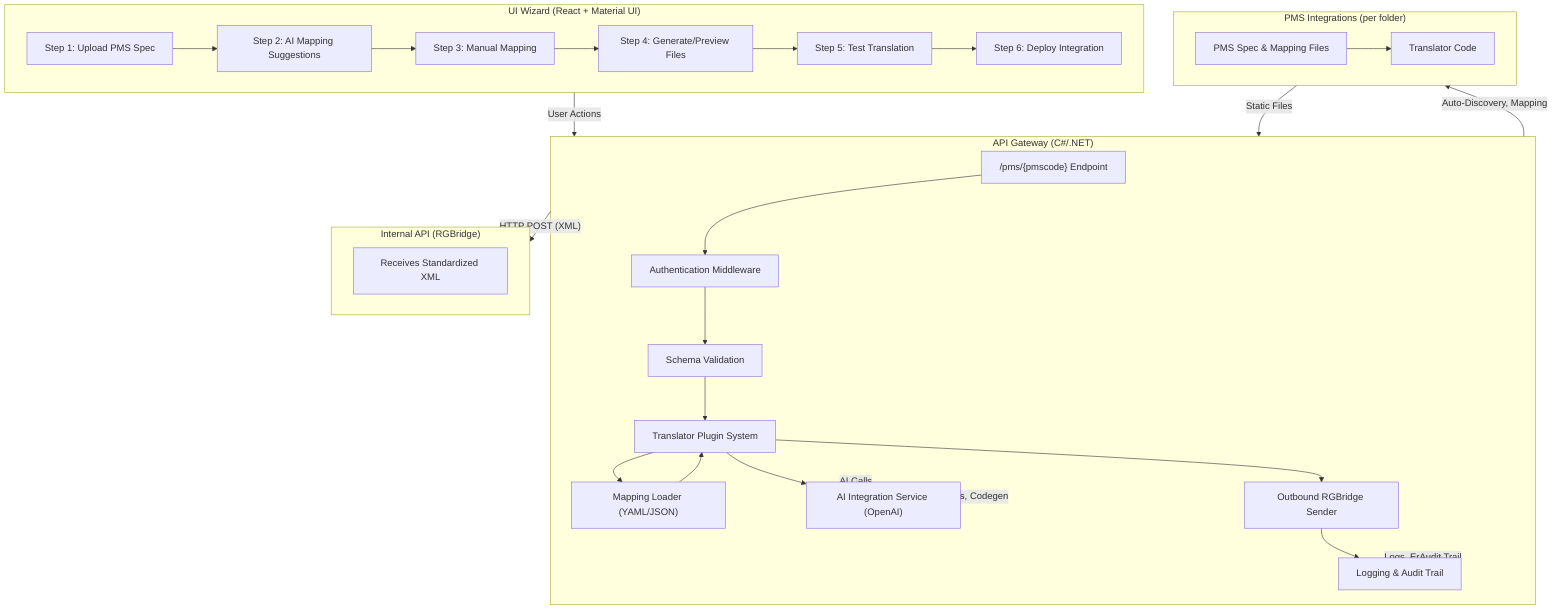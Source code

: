 flowchart TD
  subgraph UI["UI Wizard (React + Material UI)"]
    A1["Step 1: Upload PMS Spec"]
    A2["Step 2: AI Mapping Suggestions"]
    A3["Step 3: Manual Mapping"]
    A4["Step 4: Generate/Preview Files"]
    A5["Step 5: Test Translation"]
    A6["Step 6: Deploy Integration"]
    A1 --> A2 --> A3 --> A4 --> A5 --> A6
  end

  subgraph API["API Gateway (C#/.NET)"]
    B1["/pms/{pmscode} Endpoint"]
    B2["Authentication Middleware"]
    B3["Schema Validation"]
    B4["Translator Plugin System"]
    B5["Mapping Loader (YAML/JSON)"]
    B6["AI Integration Service (OpenAI)"]
    B7["Outbound RGBridge Sender"]
    B8["Logging & Audit Trail"]
    B1 --> B2 --> B3 --> B4 --> B5
    B4 --> B6
    B5 --> B4
    B4 --> B7
    B7 --> B8
  end

  subgraph PMS["PMS Integrations (per folder)"]
    C1["PMS Spec & Mapping Files"]
    C2["Translator Code"]
    C1 --> C2
  end

  subgraph RGBridge["Internal API (RGBridge)"]
    D1["Receives Standardized XML"]
  end

  UI -->|"User Actions"| API
  API -->|"Auto-Discovery, Mapping"| PMS
  API -->|"HTTP POST (XML)"| RGBridge
  PMS -->|"Static Files"| API
  API -->|"AI Calls"| B6
  B6 -.->|"Suggestions, Codegen"| API
  API -->|"Logs, Errors"| B8
  B8 -->|"Audit Trail"| API